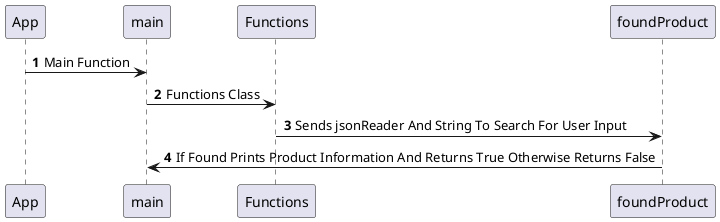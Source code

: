 @startuml
'https://plantuml.com/sequence-diagram

autonumber

App -> main: Main Function
main -> Functions: Functions Class
Functions -> foundProduct: Sends jsonReader And String To Search For User Input
foundProduct -> main: If Found Prints Product Information And Returns True Otherwise Returns False

@enduml